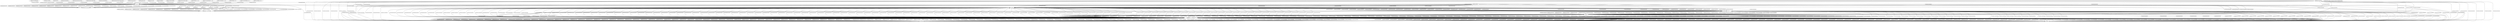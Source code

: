 digraph G {
	"File##/etc/ld-musl-x86_64.path"->"Process##16"[ label="1729234631000000000" ];
	"File##/lib/libstdc++.so.6"->"Process##16"[ label="1729234631000000000" ];
	"File##/usr/local/lib/libstdc++.so.6"->"Process##16"[ label="1729234631000000000" ];
	"File##/usr/lib/libstdc++.so.6"->"Process##16"[ label="1729234631000000000" ];
	"File##/lib/libgcc_s.so.1"->"Process##16"[ label="1729234631000000000" ];
	"File##/usr/local/lib/libgcc_s.so.1"->"Process##16"[ label="1729234631000000000" ];
	"File##/usr/lib/libgcc_s.so.1"->"Process##16"[ label="1729234631000000000" ];
	"Process##16"->"Process##17"[ label="1729234631000000000" ];
	"Process##16"->"Process##18"[ label="1729234631000000000" ];
	"Process##16"->"Process##19"[ label="1729234631000000000" ];
	"Process##16"->"Process##20"[ label="1729234631000000000" ];
	"Process##16"->"Process##21"[ label="1729234631000000000" ];
	"File##/usr/local/bin/node"->"Process##16"[ label="1729234631000000000" ];
	"File##/dev/urandom"->"Process##16"[ label="1729234631000000000" ];
	"Process##16"->"Process##22"[ label="1729234631000000000" ];
	"File##/dev/null"->"Process##16"[ label="1729234631000000000" ];
	"File##/home/app/index.js"->"Process##16"[ label="1729234631000000000" ];
	"File##/home/app/express-new.js"->"Process##16"[ label="1729234631000000000" ];
	"File##/usr/local/bin/node"->"Process##16"[ label="1729234631000000000" ];
	"File##/home/app/trigger.node"->"Process##16"[ label="1729234631000000000" ];
	"File##/home/app/handler.js"->"Process##16"[ label="1729234631000000000" ];
	"File##/home/app/request-promise-uuid.js"->"Process##16"[ label="1729234631000000000" ];
	"Process##16"->"NetPeer##0.0.0.0:3000"[ label="1729234632000000000" ];
	"NetPeer##0.0.0.0:3000"->"Process##16"[ label="1729234632000000000" ];
	"NetPeer##0.0.0.0:3000"->"NetPeer##10.1.80.247:8080"[ label="1729234955000000000" ];
	"NetPeer##10.1.80.247:8080"->"NetPeer##0.0.0.0:3000"[ label="1729234955000000000" ];
	"NetPeer##0.0.0.0:3000"->"NetPeer##10.1.80.247:8080"[ label="1729234955000000000" ];
	"NetPeer##10.1.80.247:8080"->"NetPeer##0.0.0.0:3000"[ label="1729234955000000000" ];
	"File##/etc/resolv.conf"->"Process##16"[ label="1729234955000000000" ];
	"File##/etc/nsswitch.conf"->"Process##16"[ label="1729234955000000000" ];
	"File##/etc/host.conf"->"Process##16"[ label="1729234955000000000" ];
	"File##/etc/svc.conf"->"Process##16"[ label="1729234955000000000" ];
	"File##/dev/urandom"->"Process##16"[ label="1729234955000000000" ];
	"Process##16"->"Process##25"[ label="1729234955000000000" ];
	"Process##16"->"Process##26"[ label="1729234955000000000" ];
	"Process##16"->"Process##27"[ label="1729234955000000000" ];
	"Process##16"->"Process##28"[ label="1729234955000000000" ];
	"Process##16"->"NetPeer##10.152.183.194:8080"[ label="1729234955000000000" ];
	"File##/etc/localtime"->"Process##16"[ label="1729234955000000000" ];
	"File##/usr/share/zoneinfo/"->"Process##16"[ label="1729234955000000000" ];
	"NetPeer##0.0.0.0:3000"->"NetPeer##10.1.80.247:8080"[ label="1729235011000000000" ];
	"NetPeer##10.1.80.247:8080"->"NetPeer##0.0.0.0:3000"[ label="1729235011000000000" ];
	"NetPeer##0.0.0.0:3000"->"NetPeer##10.1.80.247:8080"[ label="1729235011000000000" ];
	"NetPeer##10.1.80.247:8080"->"NetPeer##0.0.0.0:3000"[ label="1729235011000000000" ];
	"Process##16"->"NetPeer##10.152.183.194:8080"[ label="1729235011000000000" ];
	"NetPeer##0.0.0.0:3000"->"NetPeer##10.1.80.247:8080"[ label="1729235021000000000" ];
	"NetPeer##10.1.80.247:8080"->"NetPeer##0.0.0.0:3000"[ label="1729235021000000000" ];
	"NetPeer##0.0.0.0:3000"->"NetPeer##10.1.80.247:8080"[ label="1729235021000000000" ];
	"NetPeer##10.1.80.247:8080"->"NetPeer##0.0.0.0:3000"[ label="1729235021000000000" ];
	"Process##16"->"NetPeer##10.152.183.194:8080"[ label="1729235021000000000" ];
	"NetPeer##0.0.0.0:3000"->"NetPeer##10.1.80.247:8080"[ label="1729235022000000000" ];
	"NetPeer##10.1.80.247:8080"->"NetPeer##0.0.0.0:3000"[ label="1729235022000000000" ];
	"NetPeer##0.0.0.0:3000"->"NetPeer##10.1.80.247:8080"[ label="1729235022000000000" ];
	"NetPeer##10.1.80.247:8080"->"NetPeer##0.0.0.0:3000"[ label="1729235022000000000" ];
	"Process##16"->"NetPeer##10.152.183.194:8080"[ label="1729235022000000000" ];
	"NetPeer##0.0.0.0:3000"->"NetPeer##10.1.80.247:8080"[ label="1729235030000000000" ];
	"NetPeer##10.1.80.247:8080"->"NetPeer##0.0.0.0:3000"[ label="1729235030000000000" ];
	"NetPeer##0.0.0.0:3000"->"NetPeer##10.1.80.247:8080"[ label="1729235030000000000" ];
	"NetPeer##10.1.80.247:8080"->"NetPeer##0.0.0.0:3000"[ label="1729235030000000000" ];
	"Process##16"->"NetPeer##10.152.183.194:8080"[ label="1729235030000000000" ];
	"Process##16"->"NetPeer##10.152.183.194:8080"[ label="1729235030000000000" ];
	"Process##16"->"NetPeer##10.152.183.194:8080"[ label="1729235030000000000" ];
	"Process##16"->"NetPeer##10.152.183.194:8080"[ label="1729235030000000000" ];
	"NetPeer##0.0.0.0:3000"->"NetPeer##10.1.80.247:8080"[ label="1729235030000000000" ];
	"NetPeer##10.1.80.247:8080"->"NetPeer##0.0.0.0:3000"[ label="1729235030000000000" ];
	"NetPeer##0.0.0.0:3000"->"NetPeer##10.1.80.247:8080"[ label="1729235030000000000" ];
	"NetPeer##10.1.80.247:8080"->"NetPeer##0.0.0.0:3000"[ label="1729235030000000000" ];
	"Process##16"->"NetPeer##10.152.183.194:8080"[ label="1729235030000000000" ];
	"Process##16"->"NetPeer##10.152.183.194:8080"[ label="1729235030000000000" ];
	"Process##16"->"NetPeer##10.152.183.194:8080"[ label="1729235030000000000" ];
	"Process##16"->"NetPeer##10.152.183.194:8080"[ label="1729235031000000000" ];
	"Process##16"->"NetPeer##10.152.183.194:8080"[ label="1729235031000000000" ];
	"Process##16"->"NetPeer##10.152.183.194:8080"[ label="1729235031000000000" ];
	"Process##16"->"NetPeer##10.152.183.194:8080"[ label="1729235031000000000" ];
	"Process##16"->"NetPeer##10.152.183.194:8080"[ label="1729235031000000000" ];
	"Process##16"->"NetPeer##10.152.183.194:8080"[ label="1729235031000000000" ];
	"Process##16"->"NetPeer##10.152.183.194:8080"[ label="1729235031000000000" ];
	"Process##16"->"NetPeer##10.152.183.194:8080"[ label="1729235031000000000" ];
	"Process##16"->"NetPeer##10.152.183.194:8080"[ label="1729235031000000000" ];
	"Process##16"->"NetPeer##10.152.183.194:8080"[ label="1729235032000000000" ];
	"Process##16"->"NetPeer##10.152.183.194:8080"[ label="1729235032000000000" ];
	"Process##16"->"NetPeer##10.152.183.194:8080"[ label="1729235032000000000" ];
	"File##/etc/hosts"->"Process##25"[ label="1729234955000000000" ];
	"File##/etc/resolv.conf"->"Process##25"[ label="1729234955000000000" ];
	"Process##25"->"NetPeer##0.0.0.0:0"[ label="1729234955000000000" ];
	"Process##25"->"NetPeer##10.152.183.10:53"[ label="1729234955000000000" ];
	"Process##25"->"NetPeer##10.152.183.10:53"[ label="1729234955000000000" ];
	"NetPeer##10.152.183.10:53"->"Process##25"[ label="1729234955000000000" ];
	"NetPeer##10.152.183.10:53"->"Process##25"[ label="1729234955000000000" ];
	"Process##25"->"NetPeer##0.0.0.0:0"[ label="1729234955000000000" ];
	"Process##25"->"NetPeer##10.152.183.10:53"[ label="1729234955000000000" ];
	"Process##25"->"NetPeer##10.152.183.10:53"[ label="1729234955000000000" ];
	"NetPeer##10.152.183.10:53"->"Process##25"[ label="1729234955000000000" ];
	"NetPeer##0.0.0.0:0"->"Process##25"[ label="1729234955000000000" ];
	"NetPeer##10.152.183.10:53"->"Process##25"[ label="1729234955000000000" ];
	"Process##25"->"NetPeer##0.0.0.0:0"[ label="1729234955000000000" ];
	"Process##25"->"NetPeer##10.152.183.10:53"[ label="1729234955000000000" ];
	"Process##25"->"NetPeer##10.152.183.10:53"[ label="1729234955000000000" ];
	"NetPeer##10.152.183.10:53"->"Process##25"[ label="1729234955000000000" ];
	"NetPeer##10.152.183.10:53"->"Process##25"[ label="1729234955000000000" ];
	"Process##25"->"NetPeer##0.0.0.0:0"[ label="1729234955000000000" ];
	"Process##25"->"NetPeer##10.152.183.10:53"[ label="1729234955000000000" ];
	"Process##25"->"NetPeer##10.152.183.10:53"[ label="1729234955000000000" ];
	"NetPeer##10.152.183.10:53"->"Process##25"[ label="1729234955000000000" ];
	"NetPeer##10.152.183.10:53"->"Process##25"[ label="1729234955000000000" ];
	"Process##25"->"NetPeer##0.0.0.0:0"[ label="1729234955000000000" ];
	"Process##25"->"NetPeer##10.152.183.10:53"[ label="1729234955000000000" ];
	"Process##25"->"NetPeer##10.152.183.10:53"[ label="1729234955000000000" ];
	"NetPeer##10.152.183.10:53"->"Process##25"[ label="1729234955000000000" ];
	"NetPeer##10.152.183.10:53"->"Process##25"[ label="1729234955000000000" ];
	"File##/etc/hosts"->"Process##25"[ label="1729235030000000000" ];
	"File##/etc/resolv.conf"->"Process##25"[ label="1729235030000000000" ];
	"Process##25"->"NetPeer##0.0.0.0:0"[ label="1729235030000000000" ];
	"Process##25"->"NetPeer##10.152.183.10:53"[ label="1729235030000000000" ];
	"Process##25"->"NetPeer##10.152.183.10:53"[ label="1729235030000000000" ];
	"NetPeer##10.152.183.10:53"->"Process##25"[ label="1729235030000000000" ];
	"NetPeer##10.152.183.10:53"->"Process##25"[ label="1729235030000000000" ];
	"Process##25"->"NetPeer##0.0.0.0:0"[ label="1729235030000000000" ];
	"Process##25"->"NetPeer##10.152.183.10:53"[ label="1729235030000000000" ];
	"Process##25"->"NetPeer##10.152.183.10:53"[ label="1729235030000000000" ];
	"NetPeer##10.152.183.10:53"->"Process##25"[ label="1729235030000000000" ];
	"NetPeer##10.152.183.10:53"->"Process##25"[ label="1729235030000000000" ];
	"Process##25"->"NetPeer##0.0.0.0:0"[ label="1729235030000000000" ];
	"Process##25"->"NetPeer##10.152.183.10:53"[ label="1729235030000000000" ];
	"Process##25"->"NetPeer##10.152.183.10:53"[ label="1729235030000000000" ];
	"NetPeer##10.152.183.10:53"->"Process##25"[ label="1729235030000000000" ];
	"NetPeer##10.152.183.10:53"->"Process##25"[ label="1729235030000000000" ];
	"Process##25"->"NetPeer##0.0.0.0:0"[ label="1729235030000000000" ];
	"Process##25"->"NetPeer##10.152.183.10:53"[ label="1729235030000000000" ];
	"Process##25"->"NetPeer##10.152.183.10:53"[ label="1729235030000000000" ];
	"NetPeer##10.152.183.10:53"->"Process##25"[ label="1729235030000000000" ];
	"NetPeer##10.152.183.10:53"->"Process##25"[ label="1729235030000000000" ];
	"Process##25"->"NetPeer##0.0.0.0:0"[ label="1729235030000000000" ];
	"Process##25"->"NetPeer##10.152.183.10:53"[ label="1729235030000000000" ];
	"Process##25"->"NetPeer##10.152.183.10:53"[ label="1729235030000000000" ];
	"NetPeer##10.152.183.10:53"->"Process##25"[ label="1729235030000000000" ];
	"NetPeer##10.152.183.10:53"->"Process##25"[ label="1729235030000000000" ];
	"File##/etc/hosts"->"Process##25"[ label="1729235030000000000" ];
	"File##/etc/resolv.conf"->"Process##25"[ label="1729235030000000000" ];
	"Process##25"->"NetPeer##0.0.0.0:0"[ label="1729235030000000000" ];
	"Process##25"->"NetPeer##10.152.183.10:53"[ label="1729235030000000000" ];
	"Process##25"->"NetPeer##10.152.183.10:53"[ label="1729235030000000000" ];
	"NetPeer##10.152.183.10:53"->"Process##25"[ label="1729235030000000000" ];
	"NetPeer##10.152.183.10:53"->"Process##25"[ label="1729235030000000000" ];
	"Process##25"->"NetPeer##0.0.0.0:0"[ label="1729235030000000000" ];
	"Process##25"->"NetPeer##10.152.183.10:53"[ label="1729235030000000000" ];
	"Process##25"->"NetPeer##10.152.183.10:53"[ label="1729235030000000000" ];
	"NetPeer##10.152.183.10:53"->"Process##25"[ label="1729235030000000000" ];
	"NetPeer##10.152.183.10:53"->"Process##25"[ label="1729235030000000000" ];
	"Process##25"->"NetPeer##0.0.0.0:0"[ label="1729235030000000000" ];
	"Process##25"->"NetPeer##10.152.183.10:53"[ label="1729235030000000000" ];
	"Process##25"->"NetPeer##10.152.183.10:53"[ label="1729235030000000000" ];
	"NetPeer##10.152.183.10:53"->"Process##25"[ label="1729235030000000000" ];
	"NetPeer##10.152.183.10:53"->"Process##25"[ label="1729235030000000000" ];
	"Process##25"->"NetPeer##0.0.0.0:0"[ label="1729235030000000000" ];
	"Process##25"->"NetPeer##10.152.183.10:53"[ label="1729235030000000000" ];
	"Process##25"->"NetPeer##10.152.183.10:53"[ label="1729235030000000000" ];
	"NetPeer##10.152.183.10:53"->"Process##25"[ label="1729235030000000000" ];
	"NetPeer##10.152.183.10:53"->"Process##25"[ label="1729235030000000000" ];
	"Process##25"->"NetPeer##0.0.0.0:0"[ label="1729235030000000000" ];
	"Process##25"->"NetPeer##10.152.183.10:53"[ label="1729235030000000000" ];
	"Process##25"->"NetPeer##10.152.183.10:53"[ label="1729235030000000000" ];
	"NetPeer##10.152.183.10:53"->"Process##25"[ label="1729235030000000000" ];
	"NetPeer##10.152.183.10:53"->"Process##25"[ label="1729235030000000000" ];
	"File##/etc/hosts"->"Process##25"[ label="1729235031000000000" ];
	"File##/etc/resolv.conf"->"Process##25"[ label="1729235031000000000" ];
	"Process##25"->"NetPeer##0.0.0.0:0"[ label="1729235031000000000" ];
	"Process##25"->"NetPeer##10.152.183.10:53"[ label="1729235031000000000" ];
	"Process##25"->"NetPeer##10.152.183.10:53"[ label="1729235031000000000" ];
	"NetPeer##10.152.183.10:53"->"Process##25"[ label="1729235031000000000" ];
	"NetPeer##10.152.183.10:53"->"Process##25"[ label="1729235031000000000" ];
	"Process##25"->"NetPeer##0.0.0.0:0"[ label="1729235031000000000" ];
	"Process##25"->"NetPeer##10.152.183.10:53"[ label="1729235031000000000" ];
	"Process##25"->"NetPeer##10.152.183.10:53"[ label="1729235031000000000" ];
	"NetPeer##10.152.183.10:53"->"Process##25"[ label="1729235031000000000" ];
	"NetPeer##10.152.183.10:53"->"Process##25"[ label="1729235031000000000" ];
	"Process##25"->"NetPeer##0.0.0.0:0"[ label="1729235031000000000" ];
	"Process##25"->"NetPeer##10.152.183.10:53"[ label="1729235031000000000" ];
	"Process##25"->"NetPeer##10.152.183.10:53"[ label="1729235031000000000" ];
	"NetPeer##10.152.183.10:53"->"Process##25"[ label="1729235031000000000" ];
	"NetPeer##0.0.0.0:0"->"Process##25"[ label="1729235031000000000" ];
	"NetPeer##10.152.183.10:53"->"Process##25"[ label="1729235031000000000" ];
	"Process##25"->"NetPeer##0.0.0.0:0"[ label="1729235031000000000" ];
	"Process##25"->"NetPeer##10.152.183.10:53"[ label="1729235031000000000" ];
	"Process##25"->"NetPeer##10.152.183.10:53"[ label="1729235031000000000" ];
	"NetPeer##10.152.183.10:53"->"Process##25"[ label="1729235031000000000" ];
	"NetPeer##0.0.0.0:0"->"Process##25"[ label="1729235031000000000" ];
	"NetPeer##10.152.183.10:53"->"Process##25"[ label="1729235031000000000" ];
	"Process##25"->"NetPeer##0.0.0.0:0"[ label="1729235031000000000" ];
	"Process##25"->"NetPeer##10.152.183.10:53"[ label="1729235031000000000" ];
	"Process##25"->"NetPeer##10.152.183.10:53"[ label="1729235031000000000" ];
	"NetPeer##10.152.183.10:53"->"Process##25"[ label="1729235031000000000" ];
	"NetPeer##0.0.0.0:0"->"Process##25"[ label="1729235031000000000" ];
	"NetPeer##10.152.183.10:53"->"Process##25"[ label="1729235031000000000" ];
	"File##/etc/hosts"->"Process##25"[ label="1729235031000000000" ];
	"File##/etc/resolv.conf"->"Process##25"[ label="1729235031000000000" ];
	"Process##25"->"NetPeer##0.0.0.0:0"[ label="1729235031000000000" ];
	"Process##25"->"NetPeer##10.152.183.10:53"[ label="1729235031000000000" ];
	"Process##25"->"NetPeer##10.152.183.10:53"[ label="1729235031000000000" ];
	"NetPeer##10.152.183.10:53"->"Process##25"[ label="1729235031000000000" ];
	"NetPeer##10.152.183.10:53"->"Process##25"[ label="1729235031000000000" ];
	"Process##25"->"NetPeer##0.0.0.0:0"[ label="1729235031000000000" ];
	"Process##25"->"NetPeer##10.152.183.10:53"[ label="1729235031000000000" ];
	"Process##25"->"NetPeer##10.152.183.10:53"[ label="1729235031000000000" ];
	"NetPeer##10.152.183.10:53"->"Process##25"[ label="1729235031000000000" ];
	"NetPeer##10.152.183.10:53"->"Process##25"[ label="1729235031000000000" ];
	"Process##25"->"NetPeer##0.0.0.0:0"[ label="1729235031000000000" ];
	"Process##25"->"NetPeer##10.152.183.10:53"[ label="1729235031000000000" ];
	"Process##25"->"NetPeer##10.152.183.10:53"[ label="1729235031000000000" ];
	"NetPeer##10.152.183.10:53"->"Process##25"[ label="1729235031000000000" ];
	"NetPeer##10.152.183.10:53"->"Process##25"[ label="1729235031000000000" ];
	"Process##25"->"NetPeer##0.0.0.0:0"[ label="1729235031000000000" ];
	"Process##25"->"NetPeer##10.152.183.10:53"[ label="1729235031000000000" ];
	"Process##25"->"NetPeer##10.152.183.10:53"[ label="1729235031000000000" ];
	"NetPeer##10.152.183.10:53"->"Process##25"[ label="1729235031000000000" ];
	"NetPeer##10.152.183.10:53"->"Process##25"[ label="1729235031000000000" ];
	"Process##25"->"NetPeer##0.0.0.0:0"[ label="1729235031000000000" ];
	"Process##25"->"NetPeer##10.152.183.10:53"[ label="1729235031000000000" ];
	"Process##25"->"NetPeer##10.152.183.10:53"[ label="1729235031000000000" ];
	"NetPeer##10.152.183.10:53"->"Process##25"[ label="1729235031000000000" ];
	"NetPeer##10.152.183.10:53"->"Process##25"[ label="1729235031000000000" ];
	"File##/etc/hosts"->"Process##25"[ label="1729235032000000000" ];
	"File##/etc/resolv.conf"->"Process##25"[ label="1729235032000000000" ];
	"Process##25"->"NetPeer##0.0.0.0:0"[ label="1729235032000000000" ];
	"Process##25"->"NetPeer##10.152.183.10:53"[ label="1729235032000000000" ];
	"Process##25"->"NetPeer##10.152.183.10:53"[ label="1729235032000000000" ];
	"NetPeer##10.152.183.10:53"->"Process##25"[ label="1729235032000000000" ];
	"NetPeer##10.152.183.10:53"->"Process##25"[ label="1729235032000000000" ];
	"Process##25"->"NetPeer##0.0.0.0:0"[ label="1729235032000000000" ];
	"Process##25"->"NetPeer##10.152.183.10:53"[ label="1729235032000000000" ];
	"Process##25"->"NetPeer##10.152.183.10:53"[ label="1729235032000000000" ];
	"NetPeer##10.152.183.10:53"->"Process##25"[ label="1729235032000000000" ];
	"NetPeer##10.152.183.10:53"->"Process##25"[ label="1729235032000000000" ];
	"Process##25"->"NetPeer##0.0.0.0:0"[ label="1729235032000000000" ];
	"Process##25"->"NetPeer##10.152.183.10:53"[ label="1729235032000000000" ];
	"Process##25"->"NetPeer##10.152.183.10:53"[ label="1729235032000000000" ];
	"NetPeer##10.152.183.10:53"->"Process##25"[ label="1729235032000000000" ];
	"NetPeer##10.152.183.10:53"->"Process##25"[ label="1729235032000000000" ];
	"Process##25"->"NetPeer##0.0.0.0:0"[ label="1729235032000000000" ];
	"Process##25"->"NetPeer##10.152.183.10:53"[ label="1729235032000000000" ];
	"Process##25"->"NetPeer##10.152.183.10:53"[ label="1729235032000000000" ];
	"NetPeer##10.152.183.10:53"->"Process##25"[ label="1729235032000000000" ];
	"NetPeer##10.152.183.10:53"->"Process##25"[ label="1729235032000000000" ];
	"Process##25"->"NetPeer##0.0.0.0:0"[ label="1729235032000000000" ];
	"Process##25"->"NetPeer##10.152.183.10:53"[ label="1729235032000000000" ];
	"Process##25"->"NetPeer##10.152.183.10:53"[ label="1729235032000000000" ];
	"NetPeer##10.152.183.10:53"->"Process##25"[ label="1729235032000000000" ];
	"NetPeer##10.152.183.10:53"->"Process##25"[ label="1729235032000000000" ];
	"File##/etc/hosts"->"Process##26"[ label="1729235011000000000" ];
	"File##/etc/resolv.conf"->"Process##26"[ label="1729235011000000000" ];
	"Process##26"->"NetPeer##0.0.0.0:0"[ label="1729235011000000000" ];
	"Process##26"->"NetPeer##10.152.183.10:53"[ label="1729235011000000000" ];
	"Process##26"->"NetPeer##10.152.183.10:53"[ label="1729235011000000000" ];
	"NetPeer##10.152.183.10:53"->"Process##26"[ label="1729235011000000000" ];
	"NetPeer##10.152.183.10:53"->"Process##26"[ label="1729235011000000000" ];
	"Process##26"->"NetPeer##0.0.0.0:0"[ label="1729235011000000000" ];
	"Process##26"->"NetPeer##10.152.183.10:53"[ label="1729235011000000000" ];
	"Process##26"->"NetPeer##10.152.183.10:53"[ label="1729235011000000000" ];
	"NetPeer##10.152.183.10:53"->"Process##26"[ label="1729235011000000000" ];
	"NetPeer##10.152.183.10:53"->"Process##26"[ label="1729235011000000000" ];
	"Process##26"->"NetPeer##0.0.0.0:0"[ label="1729235011000000000" ];
	"Process##26"->"NetPeer##10.152.183.10:53"[ label="1729235011000000000" ];
	"Process##26"->"NetPeer##10.152.183.10:53"[ label="1729235011000000000" ];
	"NetPeer##10.152.183.10:53"->"Process##26"[ label="1729235011000000000" ];
	"NetPeer##10.152.183.10:53"->"Process##26"[ label="1729235011000000000" ];
	"Process##26"->"NetPeer##0.0.0.0:0"[ label="1729235011000000000" ];
	"Process##26"->"NetPeer##10.152.183.10:53"[ label="1729235011000000000" ];
	"Process##26"->"NetPeer##10.152.183.10:53"[ label="1729235011000000000" ];
	"NetPeer##10.152.183.10:53"->"Process##26"[ label="1729235011000000000" ];
	"NetPeer##10.152.183.10:53"->"Process##26"[ label="1729235011000000000" ];
	"Process##26"->"NetPeer##0.0.0.0:0"[ label="1729235011000000000" ];
	"Process##26"->"NetPeer##10.152.183.10:53"[ label="1729235011000000000" ];
	"Process##26"->"NetPeer##10.152.183.10:53"[ label="1729235011000000000" ];
	"NetPeer##10.152.183.10:53"->"Process##26"[ label="1729235011000000000" ];
	"NetPeer##10.152.183.10:53"->"Process##26"[ label="1729235011000000000" ];
	"File##/etc/hosts"->"Process##26"[ label="1729235030000000000" ];
	"File##/etc/resolv.conf"->"Process##26"[ label="1729235030000000000" ];
	"Process##26"->"NetPeer##0.0.0.0:0"[ label="1729235030000000000" ];
	"Process##26"->"NetPeer##10.152.183.10:53"[ label="1729235030000000000" ];
	"Process##26"->"NetPeer##10.152.183.10:53"[ label="1729235030000000000" ];
	"NetPeer##10.152.183.10:53"->"Process##26"[ label="1729235030000000000" ];
	"NetPeer##10.152.183.10:53"->"Process##26"[ label="1729235030000000000" ];
	"Process##26"->"NetPeer##0.0.0.0:0"[ label="1729235030000000000" ];
	"Process##26"->"NetPeer##10.152.183.10:53"[ label="1729235030000000000" ];
	"Process##26"->"NetPeer##10.152.183.10:53"[ label="1729235030000000000" ];
	"NetPeer##10.152.183.10:53"->"Process##26"[ label="1729235030000000000" ];
	"NetPeer##10.152.183.10:53"->"Process##26"[ label="1729235030000000000" ];
	"Process##26"->"NetPeer##0.0.0.0:0"[ label="1729235030000000000" ];
	"Process##26"->"NetPeer##10.152.183.10:53"[ label="1729235030000000000" ];
	"Process##26"->"NetPeer##10.152.183.10:53"[ label="1729235030000000000" ];
	"NetPeer##10.152.183.10:53"->"Process##26"[ label="1729235030000000000" ];
	"NetPeer##10.152.183.10:53"->"Process##26"[ label="1729235030000000000" ];
	"Process##26"->"NetPeer##0.0.0.0:0"[ label="1729235030000000000" ];
	"Process##26"->"NetPeer##10.152.183.10:53"[ label="1729235030000000000" ];
	"Process##26"->"NetPeer##10.152.183.10:53"[ label="1729235030000000000" ];
	"NetPeer##10.152.183.10:53"->"Process##26"[ label="1729235030000000000" ];
	"NetPeer##10.152.183.10:53"->"Process##26"[ label="1729235030000000000" ];
	"Process##26"->"NetPeer##0.0.0.0:0"[ label="1729235030000000000" ];
	"Process##26"->"NetPeer##10.152.183.10:53"[ label="1729235030000000000" ];
	"Process##26"->"NetPeer##10.152.183.10:53"[ label="1729235030000000000" ];
	"NetPeer##10.152.183.10:53"->"Process##26"[ label="1729235030000000000" ];
	"NetPeer##10.152.183.10:53"->"Process##26"[ label="1729235030000000000" ];
	"File##/etc/hosts"->"Process##26"[ label="1729235030000000000" ];
	"File##/etc/resolv.conf"->"Process##26"[ label="1729235030000000000" ];
	"Process##26"->"NetPeer##0.0.0.0:0"[ label="1729235030000000000" ];
	"Process##26"->"NetPeer##10.152.183.10:53"[ label="1729235030000000000" ];
	"Process##26"->"NetPeer##10.152.183.10:53"[ label="1729235030000000000" ];
	"NetPeer##10.152.183.10:53"->"Process##26"[ label="1729235030000000000" ];
	"NetPeer##10.152.183.10:53"->"Process##26"[ label="1729235030000000000" ];
	"Process##26"->"NetPeer##0.0.0.0:0"[ label="1729235030000000000" ];
	"Process##26"->"NetPeer##10.152.183.10:53"[ label="1729235030000000000" ];
	"Process##26"->"NetPeer##10.152.183.10:53"[ label="1729235030000000000" ];
	"NetPeer##10.152.183.10:53"->"Process##26"[ label="1729235030000000000" ];
	"NetPeer##10.152.183.10:53"->"Process##26"[ label="1729235030000000000" ];
	"Process##26"->"NetPeer##0.0.0.0:0"[ label="1729235030000000000" ];
	"Process##26"->"NetPeer##10.152.183.10:53"[ label="1729235030000000000" ];
	"Process##26"->"NetPeer##10.152.183.10:53"[ label="1729235030000000000" ];
	"NetPeer##10.152.183.10:53"->"Process##26"[ label="1729235030000000000" ];
	"NetPeer##0.0.0.0:0"->"Process##26"[ label="1729235030000000000" ];
	"NetPeer##10.152.183.10:53"->"Process##26"[ label="1729235030000000000" ];
	"Process##26"->"NetPeer##0.0.0.0:0"[ label="1729235030000000000" ];
	"Process##26"->"NetPeer##10.152.183.10:53"[ label="1729235030000000000" ];
	"Process##26"->"NetPeer##10.152.183.10:53"[ label="1729235030000000000" ];
	"NetPeer##10.152.183.10:53"->"Process##26"[ label="1729235030000000000" ];
	"NetPeer##0.0.0.0:0"->"Process##26"[ label="1729235030000000000" ];
	"NetPeer##10.152.183.10:53"->"Process##26"[ label="1729235030000000000" ];
	"Process##26"->"NetPeer##0.0.0.0:0"[ label="1729235030000000000" ];
	"Process##26"->"NetPeer##10.152.183.10:53"[ label="1729235030000000000" ];
	"Process##26"->"NetPeer##10.152.183.10:53"[ label="1729235030000000000" ];
	"NetPeer##10.152.183.10:53"->"Process##26"[ label="1729235030000000000" ];
	"NetPeer##10.152.183.10:53"->"Process##26"[ label="1729235030000000000" ];
	"File##/etc/hosts"->"Process##26"[ label="1729235031000000000" ];
	"File##/etc/resolv.conf"->"Process##26"[ label="1729235031000000000" ];
	"Process##26"->"NetPeer##0.0.0.0:0"[ label="1729235031000000000" ];
	"Process##26"->"NetPeer##10.152.183.10:53"[ label="1729235031000000000" ];
	"Process##26"->"NetPeer##10.152.183.10:53"[ label="1729235031000000000" ];
	"NetPeer##10.152.183.10:53"->"Process##26"[ label="1729235031000000000" ];
	"NetPeer##10.152.183.10:53"->"Process##26"[ label="1729235031000000000" ];
	"Process##26"->"NetPeer##0.0.0.0:0"[ label="1729235031000000000" ];
	"Process##26"->"NetPeer##10.152.183.10:53"[ label="1729235031000000000" ];
	"Process##26"->"NetPeer##10.152.183.10:53"[ label="1729235031000000000" ];
	"NetPeer##10.152.183.10:53"->"Process##26"[ label="1729235031000000000" ];
	"NetPeer##10.152.183.10:53"->"Process##26"[ label="1729235031000000000" ];
	"Process##26"->"NetPeer##0.0.0.0:0"[ label="1729235031000000000" ];
	"Process##26"->"NetPeer##10.152.183.10:53"[ label="1729235031000000000" ];
	"Process##26"->"NetPeer##10.152.183.10:53"[ label="1729235031000000000" ];
	"NetPeer##10.152.183.10:53"->"Process##26"[ label="1729235031000000000" ];
	"NetPeer##10.152.183.10:53"->"Process##26"[ label="1729235031000000000" ];
	"Process##26"->"NetPeer##0.0.0.0:0"[ label="1729235031000000000" ];
	"Process##26"->"NetPeer##10.152.183.10:53"[ label="1729235031000000000" ];
	"Process##26"->"NetPeer##10.152.183.10:53"[ label="1729235031000000000" ];
	"NetPeer##10.152.183.10:53"->"Process##26"[ label="1729235031000000000" ];
	"NetPeer##10.152.183.10:53"->"Process##26"[ label="1729235031000000000" ];
	"Process##26"->"NetPeer##0.0.0.0:0"[ label="1729235031000000000" ];
	"Process##26"->"NetPeer##10.152.183.10:53"[ label="1729235031000000000" ];
	"Process##26"->"NetPeer##10.152.183.10:53"[ label="1729235031000000000" ];
	"NetPeer##10.152.183.10:53"->"Process##26"[ label="1729235031000000000" ];
	"NetPeer##10.152.183.10:53"->"Process##26"[ label="1729235031000000000" ];
	"File##/etc/hosts"->"Process##26"[ label="1729235031000000000" ];
	"File##/etc/resolv.conf"->"Process##26"[ label="1729235031000000000" ];
	"Process##26"->"NetPeer##0.0.0.0:0"[ label="1729235031000000000" ];
	"Process##26"->"NetPeer##10.152.183.10:53"[ label="1729235031000000000" ];
	"Process##26"->"NetPeer##10.152.183.10:53"[ label="1729235031000000000" ];
	"NetPeer##10.152.183.10:53"->"Process##26"[ label="1729235031000000000" ];
	"NetPeer##10.152.183.10:53"->"Process##26"[ label="1729235031000000000" ];
	"Process##26"->"NetPeer##0.0.0.0:0"[ label="1729235031000000000" ];
	"Process##26"->"NetPeer##10.152.183.10:53"[ label="1729235031000000000" ];
	"Process##26"->"NetPeer##10.152.183.10:53"[ label="1729235031000000000" ];
	"NetPeer##10.152.183.10:53"->"Process##26"[ label="1729235031000000000" ];
	"NetPeer##10.152.183.10:53"->"Process##26"[ label="1729235031000000000" ];
	"Process##26"->"NetPeer##0.0.0.0:0"[ label="1729235031000000000" ];
	"Process##26"->"NetPeer##10.152.183.10:53"[ label="1729235031000000000" ];
	"Process##26"->"NetPeer##10.152.183.10:53"[ label="1729235031000000000" ];
	"NetPeer##10.152.183.10:53"->"Process##26"[ label="1729235031000000000" ];
	"NetPeer##10.152.183.10:53"->"Process##26"[ label="1729235031000000000" ];
	"Process##26"->"NetPeer##0.0.0.0:0"[ label="1729235031000000000" ];
	"Process##26"->"NetPeer##10.152.183.10:53"[ label="1729235031000000000" ];
	"Process##26"->"NetPeer##10.152.183.10:53"[ label="1729235031000000000" ];
	"NetPeer##10.152.183.10:53"->"Process##26"[ label="1729235031000000000" ];
	"NetPeer##10.152.183.10:53"->"Process##26"[ label="1729235031000000000" ];
	"Process##26"->"NetPeer##0.0.0.0:0"[ label="1729235031000000000" ];
	"Process##26"->"NetPeer##10.152.183.10:53"[ label="1729235031000000000" ];
	"Process##26"->"NetPeer##10.152.183.10:53"[ label="1729235031000000000" ];
	"NetPeer##10.152.183.10:53"->"Process##26"[ label="1729235031000000000" ];
	"NetPeer##10.152.183.10:53"->"Process##26"[ label="1729235031000000000" ];
	"File##/etc/hosts"->"Process##26"[ label="1729235032000000000" ];
	"File##/etc/resolv.conf"->"Process##26"[ label="1729235032000000000" ];
	"Process##26"->"NetPeer##0.0.0.0:0"[ label="1729235032000000000" ];
	"Process##26"->"NetPeer##10.152.183.10:53"[ label="1729235032000000000" ];
	"Process##26"->"NetPeer##10.152.183.10:53"[ label="1729235032000000000" ];
	"NetPeer##10.152.183.10:53"->"Process##26"[ label="1729235032000000000" ];
	"NetPeer##10.152.183.10:53"->"Process##26"[ label="1729235032000000000" ];
	"Process##26"->"NetPeer##0.0.0.0:0"[ label="1729235032000000000" ];
	"Process##26"->"NetPeer##10.152.183.10:53"[ label="1729235032000000000" ];
	"Process##26"->"NetPeer##10.152.183.10:53"[ label="1729235032000000000" ];
	"NetPeer##10.152.183.10:53"->"Process##26"[ label="1729235032000000000" ];
	"NetPeer##10.152.183.10:53"->"Process##26"[ label="1729235032000000000" ];
	"Process##26"->"NetPeer##0.0.0.0:0"[ label="1729235032000000000" ];
	"Process##26"->"NetPeer##10.152.183.10:53"[ label="1729235032000000000" ];
	"Process##26"->"NetPeer##10.152.183.10:53"[ label="1729235032000000000" ];
	"NetPeer##10.152.183.10:53"->"Process##26"[ label="1729235032000000000" ];
	"NetPeer##10.152.183.10:53"->"Process##26"[ label="1729235032000000000" ];
	"Process##26"->"NetPeer##0.0.0.0:0"[ label="1729235032000000000" ];
	"Process##26"->"NetPeer##10.152.183.10:53"[ label="1729235032000000000" ];
	"Process##26"->"NetPeer##10.152.183.10:53"[ label="1729235032000000000" ];
	"NetPeer##10.152.183.10:53"->"Process##26"[ label="1729235032000000000" ];
	"NetPeer##10.152.183.10:53"->"Process##26"[ label="1729235032000000000" ];
	"Process##26"->"NetPeer##0.0.0.0:0"[ label="1729235032000000000" ];
	"Process##26"->"NetPeer##10.152.183.10:53"[ label="1729235032000000000" ];
	"Process##26"->"NetPeer##10.152.183.10:53"[ label="1729235032000000000" ];
	"NetPeer##10.152.183.10:53"->"Process##26"[ label="1729235032000000000" ];
	"NetPeer##10.152.183.10:53"->"Process##26"[ label="1729235032000000000" ];
	"File##/etc/hosts"->"Process##27"[ label="1729235021000000000" ];
	"File##/etc/resolv.conf"->"Process##27"[ label="1729235021000000000" ];
	"Process##27"->"NetPeer##0.0.0.0:0"[ label="1729235021000000000" ];
	"Process##27"->"NetPeer##10.152.183.10:53"[ label="1729235021000000000" ];
	"Process##27"->"NetPeer##10.152.183.10:53"[ label="1729235021000000000" ];
	"NetPeer##10.152.183.10:53"->"Process##27"[ label="1729235021000000000" ];
	"NetPeer##10.152.183.10:53"->"Process##27"[ label="1729235021000000000" ];
	"Process##27"->"NetPeer##0.0.0.0:0"[ label="1729235021000000000" ];
	"Process##27"->"NetPeer##10.152.183.10:53"[ label="1729235021000000000" ];
	"Process##27"->"NetPeer##10.152.183.10:53"[ label="1729235021000000000" ];
	"NetPeer##10.152.183.10:53"->"Process##27"[ label="1729235021000000000" ];
	"NetPeer##0.0.0.0:0"->"Process##27"[ label="1729235021000000000" ];
	"NetPeer##10.152.183.10:53"->"Process##27"[ label="1729235021000000000" ];
	"Process##27"->"NetPeer##0.0.0.0:0"[ label="1729235021000000000" ];
	"Process##27"->"NetPeer##10.152.183.10:53"[ label="1729235021000000000" ];
	"Process##27"->"NetPeer##10.152.183.10:53"[ label="1729235021000000000" ];
	"NetPeer##10.152.183.10:53"->"Process##27"[ label="1729235021000000000" ];
	"NetPeer##10.152.183.10:53"->"Process##27"[ label="1729235021000000000" ];
	"Process##27"->"NetPeer##0.0.0.0:0"[ label="1729235021000000000" ];
	"Process##27"->"NetPeer##10.152.183.10:53"[ label="1729235021000000000" ];
	"Process##27"->"NetPeer##10.152.183.10:53"[ label="1729235021000000000" ];
	"NetPeer##10.152.183.10:53"->"Process##27"[ label="1729235021000000000" ];
	"NetPeer##10.152.183.10:53"->"Process##27"[ label="1729235021000000000" ];
	"Process##27"->"NetPeer##0.0.0.0:0"[ label="1729235021000000000" ];
	"Process##27"->"NetPeer##10.152.183.10:53"[ label="1729235021000000000" ];
	"Process##27"->"NetPeer##10.152.183.10:53"[ label="1729235021000000000" ];
	"NetPeer##10.152.183.10:53"->"Process##27"[ label="1729235021000000000" ];
	"NetPeer##10.152.183.10:53"->"Process##27"[ label="1729235021000000000" ];
	"File##/etc/hosts"->"Process##27"[ label="1729235030000000000" ];
	"File##/etc/resolv.conf"->"Process##27"[ label="1729235030000000000" ];
	"Process##27"->"NetPeer##0.0.0.0:0"[ label="1729235030000000000" ];
	"Process##27"->"NetPeer##10.152.183.10:53"[ label="1729235030000000000" ];
	"Process##27"->"NetPeer##10.152.183.10:53"[ label="1729235030000000000" ];
	"NetPeer##10.152.183.10:53"->"Process##27"[ label="1729235030000000000" ];
	"NetPeer##10.152.183.10:53"->"Process##27"[ label="1729235030000000000" ];
	"Process##27"->"NetPeer##0.0.0.0:0"[ label="1729235030000000000" ];
	"Process##27"->"NetPeer##10.152.183.10:53"[ label="1729235030000000000" ];
	"Process##27"->"NetPeer##10.152.183.10:53"[ label="1729235030000000000" ];
	"NetPeer##10.152.183.10:53"->"Process##27"[ label="1729235030000000000" ];
	"NetPeer##10.152.183.10:53"->"Process##27"[ label="1729235030000000000" ];
	"Process##27"->"NetPeer##0.0.0.0:0"[ label="1729235030000000000" ];
	"Process##27"->"NetPeer##10.152.183.10:53"[ label="1729235030000000000" ];
	"Process##27"->"NetPeer##10.152.183.10:53"[ label="1729235030000000000" ];
	"NetPeer##10.152.183.10:53"->"Process##27"[ label="1729235030000000000" ];
	"NetPeer##10.152.183.10:53"->"Process##27"[ label="1729235030000000000" ];
	"Process##27"->"NetPeer##0.0.0.0:0"[ label="1729235030000000000" ];
	"Process##27"->"NetPeer##10.152.183.10:53"[ label="1729235030000000000" ];
	"Process##27"->"NetPeer##10.152.183.10:53"[ label="1729235030000000000" ];
	"NetPeer##10.152.183.10:53"->"Process##27"[ label="1729235030000000000" ];
	"NetPeer##10.152.183.10:53"->"Process##27"[ label="1729235030000000000" ];
	"Process##27"->"NetPeer##0.0.0.0:0"[ label="1729235030000000000" ];
	"Process##27"->"NetPeer##10.152.183.10:53"[ label="1729235030000000000" ];
	"Process##27"->"NetPeer##10.152.183.10:53"[ label="1729235030000000000" ];
	"NetPeer##10.152.183.10:53"->"Process##27"[ label="1729235030000000000" ];
	"NetPeer##0.0.0.0:0"->"Process##27"[ label="1729235030000000000" ];
	"NetPeer##10.152.183.10:53"->"Process##27"[ label="1729235030000000000" ];
	"File##/etc/hosts"->"Process##27"[ label="1729235030000000000" ];
	"File##/etc/resolv.conf"->"Process##27"[ label="1729235030000000000" ];
	"Process##27"->"NetPeer##0.0.0.0:0"[ label="1729235030000000000" ];
	"Process##27"->"NetPeer##10.152.183.10:53"[ label="1729235030000000000" ];
	"Process##27"->"NetPeer##10.152.183.10:53"[ label="1729235030000000000" ];
	"NetPeer##10.152.183.10:53"->"Process##27"[ label="1729235030000000000" ];
	"NetPeer##0.0.0.0:0"->"Process##27"[ label="1729235030000000000" ];
	"NetPeer##10.152.183.10:53"->"Process##27"[ label="1729235030000000000" ];
	"Process##27"->"NetPeer##0.0.0.0:0"[ label="1729235030000000000" ];
	"Process##27"->"NetPeer##10.152.183.10:53"[ label="1729235030000000000" ];
	"Process##27"->"NetPeer##10.152.183.10:53"[ label="1729235030000000000" ];
	"NetPeer##10.152.183.10:53"->"Process##27"[ label="1729235030000000000" ];
	"NetPeer##0.0.0.0:0"->"Process##27"[ label="1729235030000000000" ];
	"NetPeer##10.152.183.10:53"->"Process##27"[ label="1729235030000000000" ];
	"Process##27"->"NetPeer##0.0.0.0:0"[ label="1729235030000000000" ];
	"Process##27"->"NetPeer##10.152.183.10:53"[ label="1729235030000000000" ];
	"Process##27"->"NetPeer##10.152.183.10:53"[ label="1729235030000000000" ];
	"NetPeer##10.152.183.10:53"->"Process##27"[ label="1729235030000000000" ];
	"NetPeer##10.152.183.10:53"->"Process##27"[ label="1729235030000000000" ];
	"Process##27"->"NetPeer##0.0.0.0:0"[ label="1729235030000000000" ];
	"Process##27"->"NetPeer##10.152.183.10:53"[ label="1729235030000000000" ];
	"Process##27"->"NetPeer##10.152.183.10:53"[ label="1729235030000000000" ];
	"NetPeer##10.152.183.10:53"->"Process##27"[ label="1729235030000000000" ];
	"NetPeer##10.152.183.10:53"->"Process##27"[ label="1729235030000000000" ];
	"Process##27"->"NetPeer##0.0.0.0:0"[ label="1729235030000000000" ];
	"Process##27"->"NetPeer##10.152.183.10:53"[ label="1729235030000000000" ];
	"Process##27"->"NetPeer##10.152.183.10:53"[ label="1729235030000000000" ];
	"NetPeer##10.152.183.10:53"->"Process##27"[ label="1729235030000000000" ];
	"NetPeer##10.152.183.10:53"->"Process##27"[ label="1729235030000000000" ];
	"File##/etc/hosts"->"Process##27"[ label="1729235031000000000" ];
	"File##/etc/resolv.conf"->"Process##27"[ label="1729235031000000000" ];
	"Process##27"->"NetPeer##0.0.0.0:0"[ label="1729235031000000000" ];
	"Process##27"->"NetPeer##10.152.183.10:53"[ label="1729235031000000000" ];
	"Process##27"->"NetPeer##10.152.183.10:53"[ label="1729235031000000000" ];
	"NetPeer##10.152.183.10:53"->"Process##27"[ label="1729235031000000000" ];
	"NetPeer##10.152.183.10:53"->"Process##27"[ label="1729235031000000000" ];
	"Process##27"->"NetPeer##0.0.0.0:0"[ label="1729235031000000000" ];
	"Process##27"->"NetPeer##10.152.183.10:53"[ label="1729235031000000000" ];
	"Process##27"->"NetPeer##10.152.183.10:53"[ label="1729235031000000000" ];
	"NetPeer##10.152.183.10:53"->"Process##27"[ label="1729235031000000000" ];
	"NetPeer##10.152.183.10:53"->"Process##27"[ label="1729235031000000000" ];
	"Process##27"->"NetPeer##0.0.0.0:0"[ label="1729235031000000000" ];
	"Process##27"->"NetPeer##10.152.183.10:53"[ label="1729235031000000000" ];
	"Process##27"->"NetPeer##10.152.183.10:53"[ label="1729235031000000000" ];
	"NetPeer##10.152.183.10:53"->"Process##27"[ label="1729235031000000000" ];
	"NetPeer##10.152.183.10:53"->"Process##27"[ label="1729235031000000000" ];
	"Process##27"->"NetPeer##0.0.0.0:0"[ label="1729235031000000000" ];
	"Process##27"->"NetPeer##10.152.183.10:53"[ label="1729235031000000000" ];
	"Process##27"->"NetPeer##10.152.183.10:53"[ label="1729235031000000000" ];
	"NetPeer##10.152.183.10:53"->"Process##27"[ label="1729235031000000000" ];
	"NetPeer##10.152.183.10:53"->"Process##27"[ label="1729235031000000000" ];
	"Process##27"->"NetPeer##0.0.0.0:0"[ label="1729235031000000000" ];
	"Process##27"->"NetPeer##10.152.183.10:53"[ label="1729235031000000000" ];
	"Process##27"->"NetPeer##10.152.183.10:53"[ label="1729235031000000000" ];
	"NetPeer##10.152.183.10:53"->"Process##27"[ label="1729235031000000000" ];
	"NetPeer##10.152.183.10:53"->"Process##27"[ label="1729235031000000000" ];
	"File##/etc/hosts"->"Process##27"[ label="1729235031000000000" ];
	"File##/etc/resolv.conf"->"Process##27"[ label="1729235031000000000" ];
	"Process##27"->"NetPeer##0.0.0.0:0"[ label="1729235031000000000" ];
	"Process##27"->"NetPeer##10.152.183.10:53"[ label="1729235031000000000" ];
	"Process##27"->"NetPeer##10.152.183.10:53"[ label="1729235031000000000" ];
	"NetPeer##10.152.183.10:53"->"Process##27"[ label="1729235031000000000" ];
	"NetPeer##10.152.183.10:53"->"Process##27"[ label="1729235031000000000" ];
	"Process##27"->"NetPeer##0.0.0.0:0"[ label="1729235031000000000" ];
	"Process##27"->"NetPeer##10.152.183.10:53"[ label="1729235031000000000" ];
	"Process##27"->"NetPeer##10.152.183.10:53"[ label="1729235031000000000" ];
	"NetPeer##10.152.183.10:53"->"Process##27"[ label="1729235031000000000" ];
	"NetPeer##10.152.183.10:53"->"Process##27"[ label="1729235031000000000" ];
	"Process##27"->"NetPeer##0.0.0.0:0"[ label="1729235031000000000" ];
	"Process##27"->"NetPeer##10.152.183.10:53"[ label="1729235031000000000" ];
	"Process##27"->"NetPeer##10.152.183.10:53"[ label="1729235031000000000" ];
	"NetPeer##10.152.183.10:53"->"Process##27"[ label="1729235031000000000" ];
	"NetPeer##10.152.183.10:53"->"Process##27"[ label="1729235031000000000" ];
	"Process##27"->"NetPeer##0.0.0.0:0"[ label="1729235031000000000" ];
	"Process##27"->"NetPeer##10.152.183.10:53"[ label="1729235031000000000" ];
	"Process##27"->"NetPeer##10.152.183.10:53"[ label="1729235031000000000" ];
	"NetPeer##10.152.183.10:53"->"Process##27"[ label="1729235031000000000" ];
	"NetPeer##10.152.183.10:53"->"Process##27"[ label="1729235031000000000" ];
	"Process##27"->"NetPeer##0.0.0.0:0"[ label="1729235031000000000" ];
	"Process##27"->"NetPeer##10.152.183.10:53"[ label="1729235031000000000" ];
	"Process##27"->"NetPeer##10.152.183.10:53"[ label="1729235031000000000" ];
	"NetPeer##10.152.183.10:53"->"Process##27"[ label="1729235031000000000" ];
	"NetPeer##10.152.183.10:53"->"Process##27"[ label="1729235031000000000" ];
	"File##/etc/hosts"->"Process##27"[ label="1729235032000000000" ];
	"File##/etc/resolv.conf"->"Process##27"[ label="1729235032000000000" ];
	"Process##27"->"NetPeer##0.0.0.0:0"[ label="1729235032000000000" ];
	"Process##27"->"NetPeer##10.152.183.10:53"[ label="1729235032000000000" ];
	"Process##27"->"NetPeer##10.152.183.10:53"[ label="1729235032000000000" ];
	"NetPeer##10.152.183.10:53"->"Process##27"[ label="1729235032000000000" ];
	"NetPeer##10.152.183.10:53"->"Process##27"[ label="1729235032000000000" ];
	"Process##27"->"NetPeer##0.0.0.0:0"[ label="1729235032000000000" ];
	"Process##27"->"NetPeer##10.152.183.10:53"[ label="1729235032000000000" ];
	"Process##27"->"NetPeer##10.152.183.10:53"[ label="1729235032000000000" ];
	"NetPeer##10.152.183.10:53"->"Process##27"[ label="1729235032000000000" ];
	"NetPeer##10.152.183.10:53"->"Process##27"[ label="1729235032000000000" ];
	"Process##27"->"NetPeer##0.0.0.0:0"[ label="1729235032000000000" ];
	"Process##27"->"NetPeer##10.152.183.10:53"[ label="1729235032000000000" ];
	"Process##27"->"NetPeer##10.152.183.10:53"[ label="1729235032000000000" ];
	"NetPeer##10.152.183.10:53"->"Process##27"[ label="1729235032000000000" ];
	"NetPeer##10.152.183.10:53"->"Process##27"[ label="1729235032000000000" ];
	"Process##27"->"NetPeer##0.0.0.0:0"[ label="1729235032000000000" ];
	"Process##27"->"NetPeer##10.152.183.10:53"[ label="1729235032000000000" ];
	"Process##27"->"NetPeer##10.152.183.10:53"[ label="1729235032000000000" ];
	"NetPeer##10.152.183.10:53"->"Process##27"[ label="1729235032000000000" ];
	"NetPeer##10.152.183.10:53"->"Process##27"[ label="1729235032000000000" ];
	"Process##27"->"NetPeer##0.0.0.0:0"[ label="1729235032000000000" ];
	"Process##27"->"NetPeer##10.152.183.10:53"[ label="1729235032000000000" ];
	"Process##27"->"NetPeer##10.152.183.10:53"[ label="1729235032000000000" ];
	"NetPeer##10.152.183.10:53"->"Process##27"[ label="1729235032000000000" ];
	"NetPeer##10.152.183.10:53"->"Process##27"[ label="1729235032000000000" ];
	"File##/etc/hosts"->"Process##28"[ label="1729235022000000000" ];
	"File##/etc/resolv.conf"->"Process##28"[ label="1729235022000000000" ];
	"Process##28"->"NetPeer##0.0.0.0:0"[ label="1729235022000000000" ];
	"Process##28"->"NetPeer##10.152.183.10:53"[ label="1729235022000000000" ];
	"Process##28"->"NetPeer##10.152.183.10:53"[ label="1729235022000000000" ];
	"NetPeer##10.152.183.10:53"->"Process##28"[ label="1729235022000000000" ];
	"NetPeer##10.152.183.10:53"->"Process##28"[ label="1729235022000000000" ];
	"Process##28"->"NetPeer##0.0.0.0:0"[ label="1729235022000000000" ];
	"Process##28"->"NetPeer##10.152.183.10:53"[ label="1729235022000000000" ];
	"Process##28"->"NetPeer##10.152.183.10:53"[ label="1729235022000000000" ];
	"NetPeer##10.152.183.10:53"->"Process##28"[ label="1729235022000000000" ];
	"NetPeer##10.152.183.10:53"->"Process##28"[ label="1729235022000000000" ];
	"Process##28"->"NetPeer##0.0.0.0:0"[ label="1729235022000000000" ];
	"Process##28"->"NetPeer##10.152.183.10:53"[ label="1729235022000000000" ];
	"Process##28"->"NetPeer##10.152.183.10:53"[ label="1729235022000000000" ];
	"NetPeer##10.152.183.10:53"->"Process##28"[ label="1729235022000000000" ];
	"NetPeer##10.152.183.10:53"->"Process##28"[ label="1729235022000000000" ];
	"Process##28"->"NetPeer##0.0.0.0:0"[ label="1729235022000000000" ];
	"Process##28"->"NetPeer##10.152.183.10:53"[ label="1729235022000000000" ];
	"Process##28"->"NetPeer##10.152.183.10:53"[ label="1729235022000000000" ];
	"NetPeer##10.152.183.10:53"->"Process##28"[ label="1729235022000000000" ];
	"NetPeer##10.152.183.10:53"->"Process##28"[ label="1729235022000000000" ];
	"Process##28"->"NetPeer##0.0.0.0:0"[ label="1729235022000000000" ];
	"Process##28"->"NetPeer##10.152.183.10:53"[ label="1729235022000000000" ];
	"Process##28"->"NetPeer##10.152.183.10:53"[ label="1729235022000000000" ];
	"NetPeer##10.152.183.10:53"->"Process##28"[ label="1729235022000000000" ];
	"NetPeer##10.152.183.10:53"->"Process##28"[ label="1729235022000000000" ];
	"File##/etc/hosts"->"Process##28"[ label="1729235030000000000" ];
	"File##/etc/resolv.conf"->"Process##28"[ label="1729235030000000000" ];
	"Process##28"->"NetPeer##0.0.0.0:0"[ label="1729235030000000000" ];
	"Process##28"->"NetPeer##10.152.183.10:53"[ label="1729235030000000000" ];
	"Process##28"->"NetPeer##10.152.183.10:53"[ label="1729235030000000000" ];
	"NetPeer##10.152.183.10:53"->"Process##28"[ label="1729235030000000000" ];
	"NetPeer##10.152.183.10:53"->"Process##28"[ label="1729235030000000000" ];
	"Process##28"->"NetPeer##0.0.0.0:0"[ label="1729235030000000000" ];
	"Process##28"->"NetPeer##10.152.183.10:53"[ label="1729235030000000000" ];
	"Process##28"->"NetPeer##10.152.183.10:53"[ label="1729235030000000000" ];
	"NetPeer##10.152.183.10:53"->"Process##28"[ label="1729235030000000000" ];
	"NetPeer##10.152.183.10:53"->"Process##28"[ label="1729235030000000000" ];
	"Process##28"->"NetPeer##0.0.0.0:0"[ label="1729235030000000000" ];
	"Process##28"->"NetPeer##10.152.183.10:53"[ label="1729235030000000000" ];
	"Process##28"->"NetPeer##10.152.183.10:53"[ label="1729235030000000000" ];
	"NetPeer##10.152.183.10:53"->"Process##28"[ label="1729235030000000000" ];
	"NetPeer##0.0.0.0:0"->"Process##28"[ label="1729235030000000000" ];
	"NetPeer##10.152.183.10:53"->"Process##28"[ label="1729235030000000000" ];
	"Process##28"->"NetPeer##0.0.0.0:0"[ label="1729235030000000000" ];
	"Process##28"->"NetPeer##10.152.183.10:53"[ label="1729235030000000000" ];
	"Process##28"->"NetPeer##10.152.183.10:53"[ label="1729235030000000000" ];
	"NetPeer##10.152.183.10:53"->"Process##28"[ label="1729235030000000000" ];
	"NetPeer##0.0.0.0:0"->"Process##28"[ label="1729235030000000000" ];
	"NetPeer##10.152.183.10:53"->"Process##28"[ label="1729235030000000000" ];
	"Process##28"->"NetPeer##0.0.0.0:0"[ label="1729235030000000000" ];
	"Process##28"->"NetPeer##10.152.183.10:53"[ label="1729235030000000000" ];
	"Process##28"->"NetPeer##10.152.183.10:53"[ label="1729235030000000000" ];
	"NetPeer##10.152.183.10:53"->"Process##28"[ label="1729235030000000000" ];
	"NetPeer##0.0.0.0:0"->"Process##28"[ label="1729235030000000000" ];
	"NetPeer##10.152.183.10:53"->"Process##28"[ label="1729235030000000000" ];
	"File##/etc/hosts"->"Process##28"[ label="1729235031000000000" ];
	"File##/etc/resolv.conf"->"Process##28"[ label="1729235031000000000" ];
	"Process##28"->"NetPeer##0.0.0.0:0"[ label="1729235031000000000" ];
	"Process##28"->"NetPeer##10.152.183.10:53"[ label="1729235031000000000" ];
	"Process##28"->"NetPeer##10.152.183.10:53"[ label="1729235031000000000" ];
	"NetPeer##10.152.183.10:53"->"Process##28"[ label="1729235031000000000" ];
	"NetPeer##10.152.183.10:53"->"Process##28"[ label="1729235031000000000" ];
	"Process##28"->"NetPeer##0.0.0.0:0"[ label="1729235031000000000" ];
	"Process##28"->"NetPeer##10.152.183.10:53"[ label="1729235031000000000" ];
	"Process##28"->"NetPeer##10.152.183.10:53"[ label="1729235031000000000" ];
	"NetPeer##10.152.183.10:53"->"Process##28"[ label="1729235031000000000" ];
	"NetPeer##10.152.183.10:53"->"Process##28"[ label="1729235031000000000" ];
	"Process##28"->"NetPeer##0.0.0.0:0"[ label="1729235031000000000" ];
	"Process##28"->"NetPeer##10.152.183.10:53"[ label="1729235031000000000" ];
	"Process##28"->"NetPeer##10.152.183.10:53"[ label="1729235031000000000" ];
	"NetPeer##10.152.183.10:53"->"Process##28"[ label="1729235031000000000" ];
	"NetPeer##0.0.0.0:0"->"Process##28"[ label="1729235031000000000" ];
	"NetPeer##10.152.183.10:53"->"Process##28"[ label="1729235031000000000" ];
	"Process##28"->"NetPeer##0.0.0.0:0"[ label="1729235031000000000" ];
	"Process##28"->"NetPeer##10.152.183.10:53"[ label="1729235031000000000" ];
	"Process##28"->"NetPeer##10.152.183.10:53"[ label="1729235031000000000" ];
	"NetPeer##10.152.183.10:53"->"Process##28"[ label="1729235031000000000" ];
	"NetPeer##0.0.0.0:0"->"Process##28"[ label="1729235031000000000" ];
	"NetPeer##10.152.183.10:53"->"Process##28"[ label="1729235031000000000" ];
	"Process##28"->"NetPeer##0.0.0.0:0"[ label="1729235031000000000" ];
	"Process##28"->"NetPeer##10.152.183.10:53"[ label="1729235031000000000" ];
	"Process##28"->"NetPeer##10.152.183.10:53"[ label="1729235031000000000" ];
	"NetPeer##10.152.183.10:53"->"Process##28"[ label="1729235031000000000" ];
	"NetPeer##0.0.0.0:0"->"Process##28"[ label="1729235031000000000" ];
	"NetPeer##10.152.183.10:53"->"Process##28"[ label="1729235031000000000" ];
	"File##/etc/hosts"->"Process##28"[ label="1729235031000000000" ];
	"File##/etc/resolv.conf"->"Process##28"[ label="1729235031000000000" ];
	"Process##28"->"NetPeer##0.0.0.0:0"[ label="1729235031000000000" ];
	"Process##28"->"NetPeer##10.152.183.10:53"[ label="1729235031000000000" ];
	"Process##28"->"NetPeer##10.152.183.10:53"[ label="1729235031000000000" ];
	"NetPeer##10.152.183.10:53"->"Process##28"[ label="1729235031000000000" ];
	"NetPeer##10.152.183.10:53"->"Process##28"[ label="1729235031000000000" ];
	"Process##28"->"NetPeer##0.0.0.0:0"[ label="1729235031000000000" ];
	"Process##28"->"NetPeer##10.152.183.10:53"[ label="1729235031000000000" ];
	"Process##28"->"NetPeer##10.152.183.10:53"[ label="1729235031000000000" ];
	"NetPeer##10.152.183.10:53"->"Process##28"[ label="1729235031000000000" ];
	"NetPeer##10.152.183.10:53"->"Process##28"[ label="1729235031000000000" ];
	"Process##28"->"NetPeer##0.0.0.0:0"[ label="1729235031000000000" ];
	"Process##28"->"NetPeer##10.152.183.10:53"[ label="1729235031000000000" ];
	"Process##28"->"NetPeer##10.152.183.10:53"[ label="1729235031000000000" ];
	"NetPeer##10.152.183.10:53"->"Process##28"[ label="1729235031000000000" ];
	"NetPeer##10.152.183.10:53"->"Process##28"[ label="1729235031000000000" ];
	"Process##28"->"NetPeer##0.0.0.0:0"[ label="1729235031000000000" ];
	"Process##28"->"NetPeer##10.152.183.10:53"[ label="1729235031000000000" ];
	"Process##28"->"NetPeer##10.152.183.10:53"[ label="1729235031000000000" ];
	"NetPeer##10.152.183.10:53"->"Process##28"[ label="1729235031000000000" ];
	"NetPeer##10.152.183.10:53"->"Process##28"[ label="1729235031000000000" ];
	"Process##28"->"NetPeer##0.0.0.0:0"[ label="1729235031000000000" ];
	"Process##28"->"NetPeer##10.152.183.10:53"[ label="1729235031000000000" ];
	"Process##28"->"NetPeer##10.152.183.10:53"[ label="1729235031000000000" ];
	"NetPeer##10.152.183.10:53"->"Process##28"[ label="1729235031000000000" ];
	"NetPeer##10.152.183.10:53"->"Process##28"[ label="1729235031000000000" ];
	"File##/etc/hosts"->"Process##28"[ label="1729235031000000000" ];
	"File##/etc/resolv.conf"->"Process##28"[ label="1729235031000000000" ];
	"Process##28"->"NetPeer##0.0.0.0:0"[ label="1729235031000000000" ];
	"Process##28"->"NetPeer##10.152.183.10:53"[ label="1729235031000000000" ];
	"Process##28"->"NetPeer##10.152.183.10:53"[ label="1729235031000000000" ];
	"NetPeer##10.152.183.10:53"->"Process##28"[ label="1729235031000000000" ];
	"NetPeer##10.152.183.10:53"->"Process##28"[ label="1729235031000000000" ];
	"Process##28"->"NetPeer##0.0.0.0:0"[ label="1729235031000000000" ];
	"Process##28"->"NetPeer##10.152.183.10:53"[ label="1729235031000000000" ];
	"Process##28"->"NetPeer##10.152.183.10:53"[ label="1729235031000000000" ];
	"NetPeer##10.152.183.10:53"->"Process##28"[ label="1729235031000000000" ];
	"NetPeer##10.152.183.10:53"->"Process##28"[ label="1729235031000000000" ];
	"Process##28"->"NetPeer##0.0.0.0:0"[ label="1729235031000000000" ];
	"Process##28"->"NetPeer##10.152.183.10:53"[ label="1729235031000000000" ];
	"Process##28"->"NetPeer##10.152.183.10:53"[ label="1729235031000000000" ];
	"NetPeer##10.152.183.10:53"->"Process##28"[ label="1729235031000000000" ];
	"NetPeer##10.152.183.10:53"->"Process##28"[ label="1729235031000000000" ];
	"Process##28"->"NetPeer##0.0.0.0:0"[ label="1729235031000000000" ];
	"Process##28"->"NetPeer##10.152.183.10:53"[ label="1729235031000000000" ];
	"Process##28"->"NetPeer##10.152.183.10:53"[ label="1729235031000000000" ];
	"NetPeer##10.152.183.10:53"->"Process##28"[ label="1729235031000000000" ];
	"NetPeer##10.152.183.10:53"->"Process##28"[ label="1729235031000000000" ];
	"Process##28"->"NetPeer##0.0.0.0:0"[ label="1729235031000000000" ];
	"Process##28"->"NetPeer##10.152.183.10:53"[ label="1729235031000000000" ];
	"Process##28"->"NetPeer##10.152.183.10:53"[ label="1729235031000000000" ];
	"NetPeer##10.152.183.10:53"->"Process##28"[ label="1729235031000000000" ];
	"NetPeer##10.152.183.10:53"->"Process##28"[ label="1729235031000000000" ];
	"Container##zjy-alastor-2n-product-purchase-579d5d9459-lq4hh" [ shape="box" ];
	"File##/dev/null" [ shape="ellipse" ];
	"File##/dev/urandom" [ shape="ellipse" ];
	"File##/etc/host.conf" [ shape="ellipse" ];
	"File##/etc/hosts" [ shape="ellipse" ];
	"File##/etc/ld-musl-x86_64.path" [ shape="ellipse" ];
	"File##/etc/localtime" [ shape="ellipse" ];
	"File##/etc/nsswitch.conf" [ shape="ellipse" ];
	"File##/etc/resolv.conf" [ shape="ellipse" ];
	"File##/etc/svc.conf" [ shape="ellipse" ];
	"File##/home/app/express-new.js" [ shape="ellipse" ];
	"File##/home/app/handler.js" [ shape="ellipse" ];
	"File##/home/app/index.js" [ shape="ellipse" ];
	"File##/home/app/request-promise-uuid.js" [ shape="ellipse" ];
	"File##/home/app/trigger.node" [ shape="ellipse" ];
	"File##/lib/libgcc_s.so.1" [ shape="ellipse" ];
	"File##/lib/libstdc++.so.6" [ shape="ellipse" ];
	"File##/usr/lib/libgcc_s.so.1" [ shape="ellipse" ];
	"File##/usr/lib/libstdc++.so.6" [ shape="ellipse" ];
	"File##/usr/local/bin/node" [ shape="ellipse" ];
	"File##/usr/local/lib/libgcc_s.so.1" [ shape="ellipse" ];
	"File##/usr/local/lib/libstdc++.so.6" [ shape="ellipse" ];
	"File##/usr/share/zoneinfo/" [ shape="ellipse" ];
	"NetPeer##0.0.0.0:0" [ shape="diamond" ];
	"NetPeer##0.0.0.0:3000" [ shape="diamond" ];
	"NetPeer##10.1.80.247:8080" [ shape="diamond" ];
	"NetPeer##10.152.183.10:53" [ shape="diamond" ];
	"NetPeer##10.152.183.194:8080" [ shape="diamond" ];
	"Process##16" [ shape="box" ];
	"Process##17" [ shape="box" ];
	"Process##18" [ shape="box" ];
	"Process##19" [ shape="box" ];
	"Process##20" [ shape="box" ];
	"Process##21" [ shape="box" ];
	"Process##22" [ shape="box" ];
	"Process##25" [ shape="box" ];
	"Process##26" [ shape="box" ];
	"Process##27" [ shape="box" ];
	"Process##28" [ shape="box" ];

}
